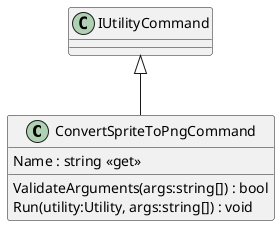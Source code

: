 @startuml
class ConvertSpriteToPngCommand {
    Name : string <<get>>
    ValidateArguments(args:string[]) : bool
    Run(utility:Utility, args:string[]) : void
}
IUtilityCommand <|-- ConvertSpriteToPngCommand
@enduml
